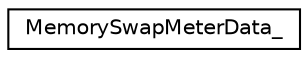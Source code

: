 digraph "Graphical Class Hierarchy"
{
  edge [fontname="Helvetica",fontsize="10",labelfontname="Helvetica",labelfontsize="10"];
  node [fontname="Helvetica",fontsize="10",shape=record];
  rankdir="LR";
  Node0 [label="MemorySwapMeterData_",height=0.2,width=0.4,color="black", fillcolor="white", style="filled",URL="$structMemorySwapMeterData__.html"];
}

